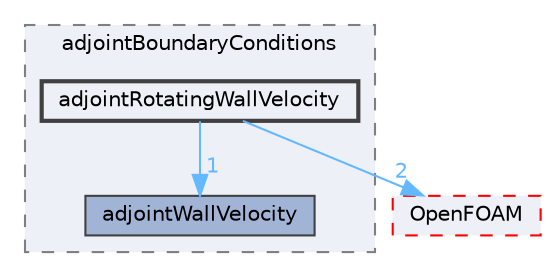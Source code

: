 digraph "src/optimisation/adjointOptimisation/adjoint/adjointBoundaryConditions/adjointRotatingWallVelocity"
{
 // LATEX_PDF_SIZE
  bgcolor="transparent";
  edge [fontname=Helvetica,fontsize=10,labelfontname=Helvetica,labelfontsize=10];
  node [fontname=Helvetica,fontsize=10,shape=box,height=0.2,width=0.4];
  compound=true
  subgraph clusterdir_1784f822592d39f816c839dc1a098cdb {
    graph [ bgcolor="#edf0f7", pencolor="grey50", label="adjointBoundaryConditions", fontname=Helvetica,fontsize=10 style="filled,dashed", URL="dir_1784f822592d39f816c839dc1a098cdb.html",tooltip=""]
  dir_e341982986ea024365ff215946f31eed [label="adjointWallVelocity", fillcolor="#a2b4d6", color="grey25", style="filled", URL="dir_e341982986ea024365ff215946f31eed.html",tooltip=""];
  dir_c0f3ab79bd70cb026816cb19f60c5c81 [label="adjointRotatingWallVelocity", fillcolor="#edf0f7", color="grey25", style="filled,bold", URL="dir_c0f3ab79bd70cb026816cb19f60c5c81.html",tooltip=""];
  }
  dir_c5473ff19b20e6ec4dfe5c310b3778a8 [label="OpenFOAM", fillcolor="#edf0f7", color="red", style="filled,dashed", URL="dir_c5473ff19b20e6ec4dfe5c310b3778a8.html",tooltip=""];
  dir_c0f3ab79bd70cb026816cb19f60c5c81->dir_c5473ff19b20e6ec4dfe5c310b3778a8 [headlabel="2", labeldistance=1.5 headhref="dir_000059_002695.html" href="dir_000059_002695.html" color="steelblue1" fontcolor="steelblue1"];
  dir_c0f3ab79bd70cb026816cb19f60c5c81->dir_e341982986ea024365ff215946f31eed [headlabel="1", labeldistance=1.5 headhref="dir_000059_000069.html" href="dir_000059_000069.html" color="steelblue1" fontcolor="steelblue1"];
}
